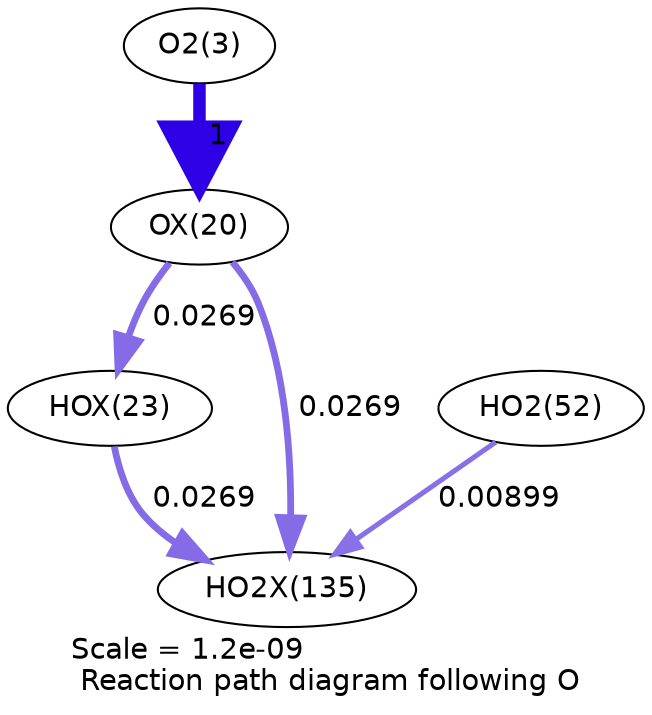 digraph reaction_paths {
center=1;
s5 -> s26[fontname="Helvetica", penwidth=6, arrowsize=3, color="0.7, 1.5, 0.9"
, label=" 1"];
s26 -> s29[fontname="Helvetica", penwidth=3.27, arrowsize=1.63, color="0.7, 0.527, 0.9"
, label=" 0.0269"];
s26 -> s39[fontname="Helvetica", penwidth=3.27, arrowsize=1.63, color="0.7, 0.527, 0.9"
, label=" 0.0269"];
s29 -> s39[fontname="Helvetica", penwidth=3.27, arrowsize=1.63, color="0.7, 0.527, 0.9"
, label=" 0.0269"];
s21 -> s39[fontname="Helvetica", penwidth=2.44, arrowsize=1.22, color="0.7, 0.509, 0.9"
, label=" 0.00899"];
s5 [ fontname="Helvetica", label="O2(3)"];
s21 [ fontname="Helvetica", label="HO2(52)"];
s26 [ fontname="Helvetica", label="OX(20)"];
s29 [ fontname="Helvetica", label="HOX(23)"];
s39 [ fontname="Helvetica", label="HO2X(135)"];
 label = "Scale = 1.2e-09\l Reaction path diagram following O";
 fontname = "Helvetica";
}
